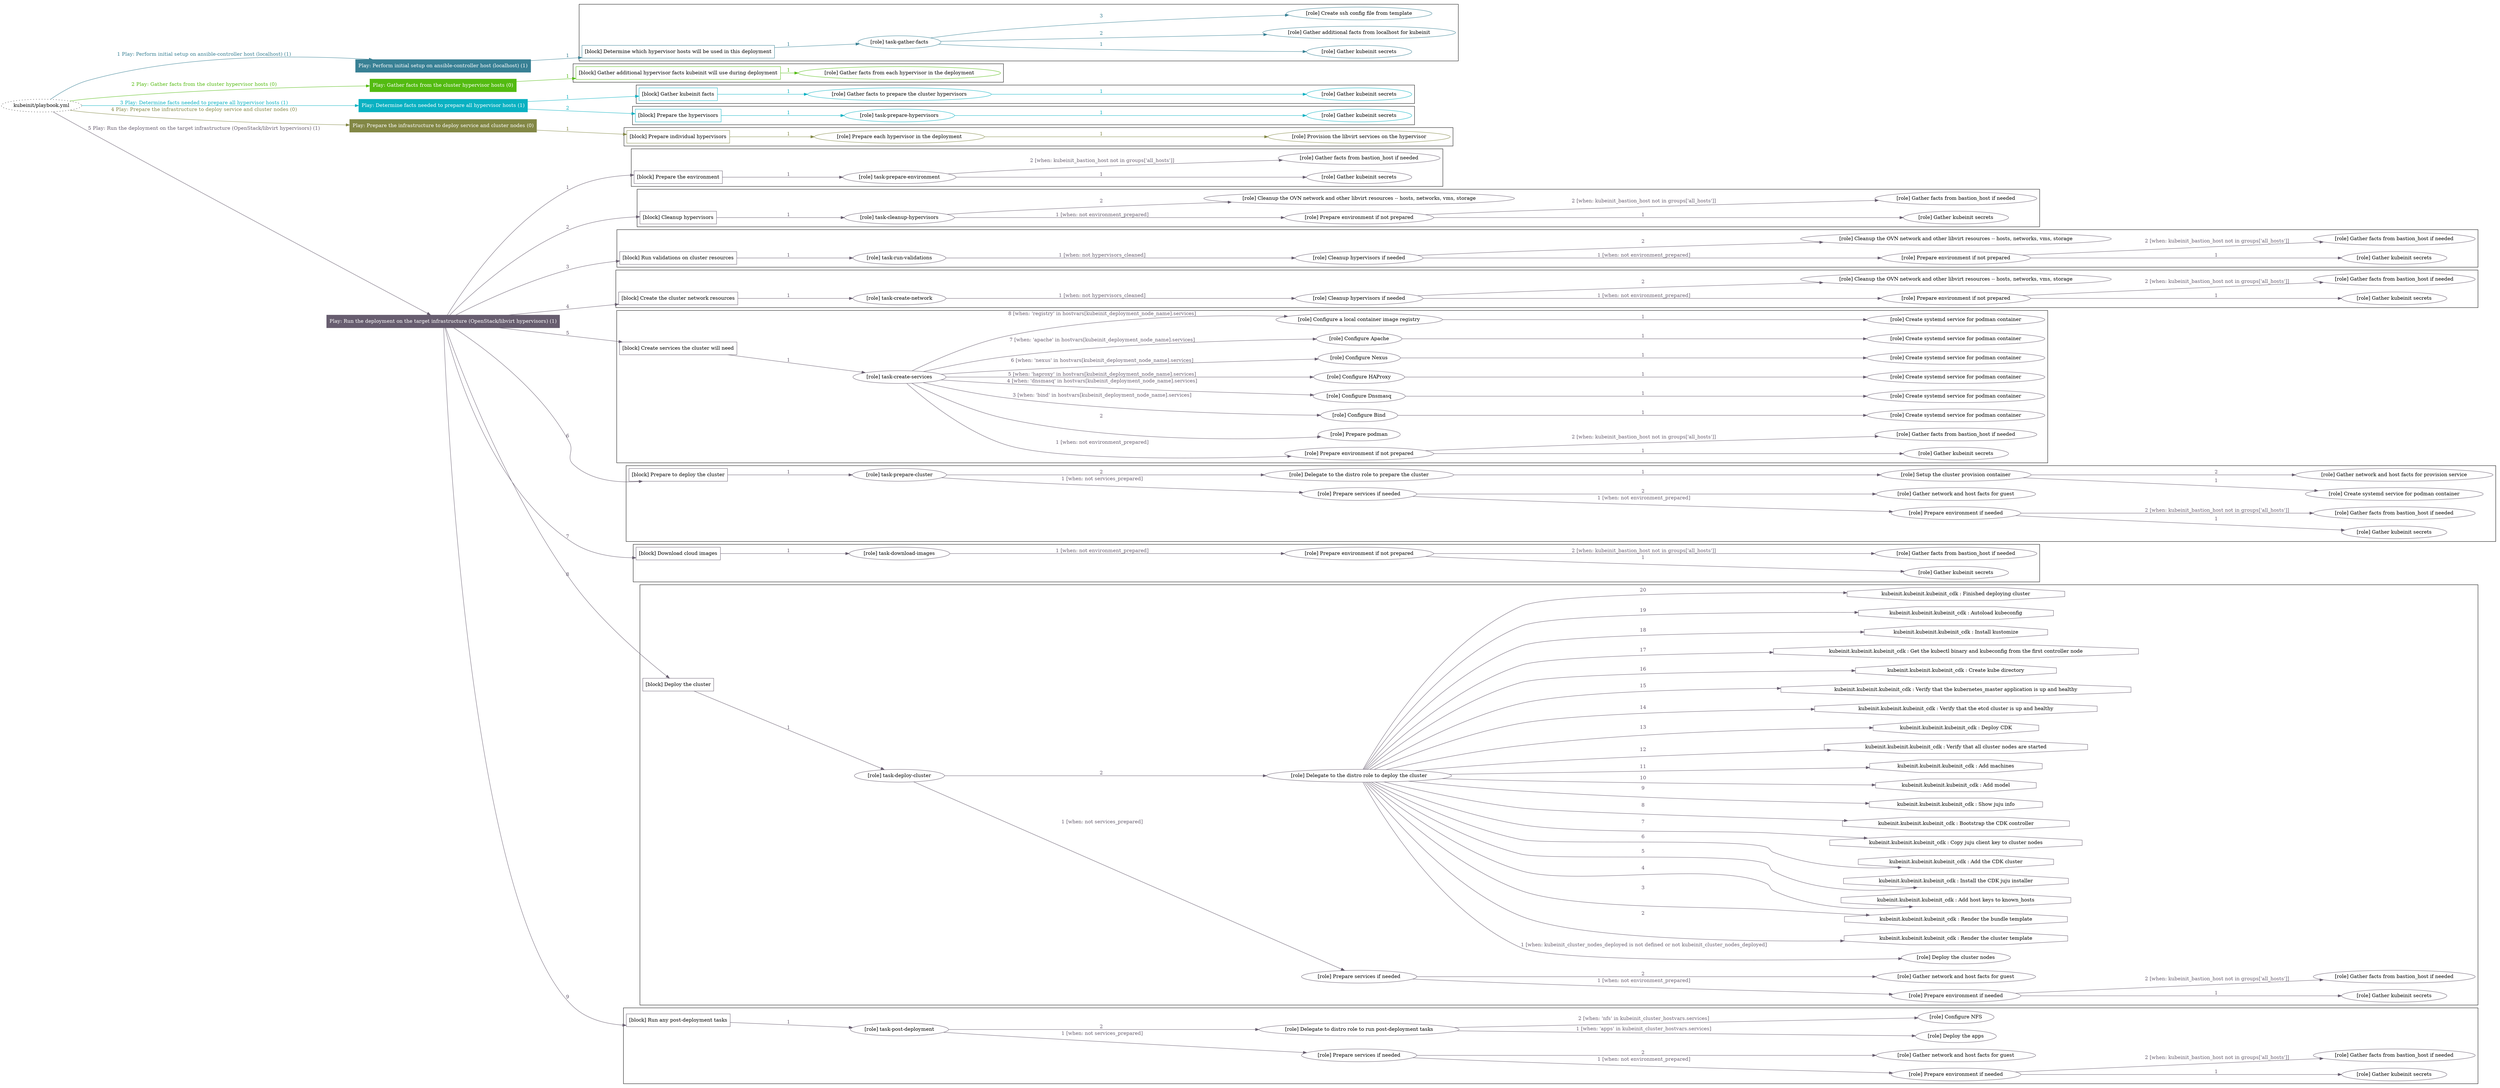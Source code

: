 digraph {
	graph [concentrate=true ordering=in rankdir=LR ratio=fill]
	edge [esep=5 sep=10]
	"kubeinit/playbook.yml" [URL="/home/runner/work/kubeinit/kubeinit/kubeinit/playbook.yml" id=playbook_1bf410dc style=dotted]
	"kubeinit/playbook.yml" -> play_07d0dab1 [label="1 Play: Perform initial setup on ansible-controller host (localhost) (1)" color="#388094" fontcolor="#388094" id=edge_play_07d0dab1 labeltooltip="1 Play: Perform initial setup on ansible-controller host (localhost) (1)" tooltip="1 Play: Perform initial setup on ansible-controller host (localhost) (1)"]
	subgraph "Play: Perform initial setup on ansible-controller host (localhost) (1)" {
		play_07d0dab1 [label="Play: Perform initial setup on ansible-controller host (localhost) (1)" URL="/home/runner/work/kubeinit/kubeinit/kubeinit/playbook.yml" color="#388094" fontcolor="#ffffff" id=play_07d0dab1 shape=box style=filled tooltip=localhost]
		play_07d0dab1 -> block_f7996e47 [label=1 color="#388094" fontcolor="#388094" id=edge_block_f7996e47 labeltooltip=1 tooltip=1]
		subgraph cluster_block_f7996e47 {
			block_f7996e47 [label="[block] Determine which hypervisor hosts will be used in this deployment" URL="/home/runner/work/kubeinit/kubeinit/kubeinit/playbook.yml" color="#388094" id=block_f7996e47 labeltooltip="Determine which hypervisor hosts will be used in this deployment" shape=box tooltip="Determine which hypervisor hosts will be used in this deployment"]
			block_f7996e47 -> role_32b38a8a [label="1 " color="#388094" fontcolor="#388094" id=edge_role_32b38a8a labeltooltip="1 " tooltip="1 "]
			subgraph "task-gather-facts" {
				role_32b38a8a [label="[role] task-gather-facts" URL="/home/runner/work/kubeinit/kubeinit/kubeinit/playbook.yml" color="#388094" id=role_32b38a8a tooltip="task-gather-facts"]
				role_32b38a8a -> role_7c820d8c [label="1 " color="#388094" fontcolor="#388094" id=edge_role_7c820d8c labeltooltip="1 " tooltip="1 "]
				subgraph "Gather kubeinit secrets" {
					role_7c820d8c [label="[role] Gather kubeinit secrets" URL="/home/runner/.ansible/collections/ansible_collections/kubeinit/kubeinit/roles/kubeinit_prepare/tasks/build_hypervisors_group.yml" color="#388094" id=role_7c820d8c tooltip="Gather kubeinit secrets"]
				}
				role_32b38a8a -> role_4f957bd1 [label="2 " color="#388094" fontcolor="#388094" id=edge_role_4f957bd1 labeltooltip="2 " tooltip="2 "]
				subgraph "Gather additional facts from localhost for kubeinit" {
					role_4f957bd1 [label="[role] Gather additional facts from localhost for kubeinit" URL="/home/runner/.ansible/collections/ansible_collections/kubeinit/kubeinit/roles/kubeinit_prepare/tasks/build_hypervisors_group.yml" color="#388094" id=role_4f957bd1 tooltip="Gather additional facts from localhost for kubeinit"]
				}
				role_32b38a8a -> role_44d339d4 [label="3 " color="#388094" fontcolor="#388094" id=edge_role_44d339d4 labeltooltip="3 " tooltip="3 "]
				subgraph "Create ssh config file from template" {
					role_44d339d4 [label="[role] Create ssh config file from template" URL="/home/runner/.ansible/collections/ansible_collections/kubeinit/kubeinit/roles/kubeinit_prepare/tasks/build_hypervisors_group.yml" color="#388094" id=role_44d339d4 tooltip="Create ssh config file from template"]
				}
			}
		}
	}
	"kubeinit/playbook.yml" -> play_e10d035b [label="2 Play: Gather facts from the cluster hypervisor hosts (0)" color="#53bb11" fontcolor="#53bb11" id=edge_play_e10d035b labeltooltip="2 Play: Gather facts from the cluster hypervisor hosts (0)" tooltip="2 Play: Gather facts from the cluster hypervisor hosts (0)"]
	subgraph "Play: Gather facts from the cluster hypervisor hosts (0)" {
		play_e10d035b [label="Play: Gather facts from the cluster hypervisor hosts (0)" URL="/home/runner/work/kubeinit/kubeinit/kubeinit/playbook.yml" color="#53bb11" fontcolor="#ffffff" id=play_e10d035b shape=box style=filled tooltip="Play: Gather facts from the cluster hypervisor hosts (0)"]
		play_e10d035b -> block_1b58ca0b [label=1 color="#53bb11" fontcolor="#53bb11" id=edge_block_1b58ca0b labeltooltip=1 tooltip=1]
		subgraph cluster_block_1b58ca0b {
			block_1b58ca0b [label="[block] Gather additional hypervisor facts kubeinit will use during deployment" URL="/home/runner/work/kubeinit/kubeinit/kubeinit/playbook.yml" color="#53bb11" id=block_1b58ca0b labeltooltip="Gather additional hypervisor facts kubeinit will use during deployment" shape=box tooltip="Gather additional hypervisor facts kubeinit will use during deployment"]
			block_1b58ca0b -> role_f92b68ee [label="1 " color="#53bb11" fontcolor="#53bb11" id=edge_role_f92b68ee labeltooltip="1 " tooltip="1 "]
			subgraph "Gather facts from each hypervisor in the deployment" {
				role_f92b68ee [label="[role] Gather facts from each hypervisor in the deployment" URL="/home/runner/work/kubeinit/kubeinit/kubeinit/playbook.yml" color="#53bb11" id=role_f92b68ee tooltip="Gather facts from each hypervisor in the deployment"]
			}
		}
	}
	"kubeinit/playbook.yml" -> play_a4c9791f [label="3 Play: Determine facts needed to prepare all hypervisor hosts (1)" color="#0ab1c2" fontcolor="#0ab1c2" id=edge_play_a4c9791f labeltooltip="3 Play: Determine facts needed to prepare all hypervisor hosts (1)" tooltip="3 Play: Determine facts needed to prepare all hypervisor hosts (1)"]
	subgraph "Play: Determine facts needed to prepare all hypervisor hosts (1)" {
		play_a4c9791f [label="Play: Determine facts needed to prepare all hypervisor hosts (1)" URL="/home/runner/work/kubeinit/kubeinit/kubeinit/playbook.yml" color="#0ab1c2" fontcolor="#ffffff" id=play_a4c9791f shape=box style=filled tooltip=localhost]
		play_a4c9791f -> block_d7724b93 [label=1 color="#0ab1c2" fontcolor="#0ab1c2" id=edge_block_d7724b93 labeltooltip=1 tooltip=1]
		subgraph cluster_block_d7724b93 {
			block_d7724b93 [label="[block] Gather kubeinit facts" URL="/home/runner/work/kubeinit/kubeinit/kubeinit/playbook.yml" color="#0ab1c2" id=block_d7724b93 labeltooltip="Gather kubeinit facts" shape=box tooltip="Gather kubeinit facts"]
			block_d7724b93 -> role_d33117ec [label="1 " color="#0ab1c2" fontcolor="#0ab1c2" id=edge_role_d33117ec labeltooltip="1 " tooltip="1 "]
			subgraph "Gather facts to prepare the cluster hypervisors" {
				role_d33117ec [label="[role] Gather facts to prepare the cluster hypervisors" URL="/home/runner/work/kubeinit/kubeinit/kubeinit/playbook.yml" color="#0ab1c2" id=role_d33117ec tooltip="Gather facts to prepare the cluster hypervisors"]
				role_d33117ec -> role_6061c327 [label="1 " color="#0ab1c2" fontcolor="#0ab1c2" id=edge_role_6061c327 labeltooltip="1 " tooltip="1 "]
				subgraph "Gather kubeinit secrets" {
					role_6061c327 [label="[role] Gather kubeinit secrets" URL="/home/runner/.ansible/collections/ansible_collections/kubeinit/kubeinit/roles/kubeinit_prepare/tasks/gather_kubeinit_facts.yml" color="#0ab1c2" id=role_6061c327 tooltip="Gather kubeinit secrets"]
				}
			}
		}
		play_a4c9791f -> block_a7259f97 [label=2 color="#0ab1c2" fontcolor="#0ab1c2" id=edge_block_a7259f97 labeltooltip=2 tooltip=2]
		subgraph cluster_block_a7259f97 {
			block_a7259f97 [label="[block] Prepare the hypervisors" URL="/home/runner/work/kubeinit/kubeinit/kubeinit/playbook.yml" color="#0ab1c2" id=block_a7259f97 labeltooltip="Prepare the hypervisors" shape=box tooltip="Prepare the hypervisors"]
			block_a7259f97 -> role_b53c0739 [label="1 " color="#0ab1c2" fontcolor="#0ab1c2" id=edge_role_b53c0739 labeltooltip="1 " tooltip="1 "]
			subgraph "task-prepare-hypervisors" {
				role_b53c0739 [label="[role] task-prepare-hypervisors" URL="/home/runner/work/kubeinit/kubeinit/kubeinit/playbook.yml" color="#0ab1c2" id=role_b53c0739 tooltip="task-prepare-hypervisors"]
				role_b53c0739 -> role_a2d5ce6a [label="1 " color="#0ab1c2" fontcolor="#0ab1c2" id=edge_role_a2d5ce6a labeltooltip="1 " tooltip="1 "]
				subgraph "Gather kubeinit secrets" {
					role_a2d5ce6a [label="[role] Gather kubeinit secrets" URL="/home/runner/.ansible/collections/ansible_collections/kubeinit/kubeinit/roles/kubeinit_prepare/tasks/gather_kubeinit_facts.yml" color="#0ab1c2" id=role_a2d5ce6a tooltip="Gather kubeinit secrets"]
				}
			}
		}
	}
	"kubeinit/playbook.yml" -> play_97f4db13 [label="4 Play: Prepare the infrastructure to deploy service and cluster nodes (0)" color="#828745" fontcolor="#828745" id=edge_play_97f4db13 labeltooltip="4 Play: Prepare the infrastructure to deploy service and cluster nodes (0)" tooltip="4 Play: Prepare the infrastructure to deploy service and cluster nodes (0)"]
	subgraph "Play: Prepare the infrastructure to deploy service and cluster nodes (0)" {
		play_97f4db13 [label="Play: Prepare the infrastructure to deploy service and cluster nodes (0)" URL="/home/runner/work/kubeinit/kubeinit/kubeinit/playbook.yml" color="#828745" fontcolor="#ffffff" id=play_97f4db13 shape=box style=filled tooltip="Play: Prepare the infrastructure to deploy service and cluster nodes (0)"]
		play_97f4db13 -> block_0987a545 [label=1 color="#828745" fontcolor="#828745" id=edge_block_0987a545 labeltooltip=1 tooltip=1]
		subgraph cluster_block_0987a545 {
			block_0987a545 [label="[block] Prepare individual hypervisors" URL="/home/runner/work/kubeinit/kubeinit/kubeinit/playbook.yml" color="#828745" id=block_0987a545 labeltooltip="Prepare individual hypervisors" shape=box tooltip="Prepare individual hypervisors"]
			block_0987a545 -> role_d0965ad4 [label="1 " color="#828745" fontcolor="#828745" id=edge_role_d0965ad4 labeltooltip="1 " tooltip="1 "]
			subgraph "Prepare each hypervisor in the deployment" {
				role_d0965ad4 [label="[role] Prepare each hypervisor in the deployment" URL="/home/runner/work/kubeinit/kubeinit/kubeinit/playbook.yml" color="#828745" id=role_d0965ad4 tooltip="Prepare each hypervisor in the deployment"]
				role_d0965ad4 -> role_91cd67fd [label="1 " color="#828745" fontcolor="#828745" id=edge_role_91cd67fd labeltooltip="1 " tooltip="1 "]
				subgraph "Provision the libvirt services on the hypervisor" {
					role_91cd67fd [label="[role] Provision the libvirt services on the hypervisor" URL="/home/runner/.ansible/collections/ansible_collections/kubeinit/kubeinit/roles/kubeinit_prepare/tasks/prepare_hypervisor.yml" color="#828745" id=role_91cd67fd tooltip="Provision the libvirt services on the hypervisor"]
				}
			}
		}
	}
	"kubeinit/playbook.yml" -> play_59d71174 [label="5 Play: Run the deployment on the target infrastructure (OpenStack/libvirt hypervisors) (1)" color="#675d6f" fontcolor="#675d6f" id=edge_play_59d71174 labeltooltip="5 Play: Run the deployment on the target infrastructure (OpenStack/libvirt hypervisors) (1)" tooltip="5 Play: Run the deployment on the target infrastructure (OpenStack/libvirt hypervisors) (1)"]
	subgraph "Play: Run the deployment on the target infrastructure (OpenStack/libvirt hypervisors) (1)" {
		play_59d71174 [label="Play: Run the deployment on the target infrastructure (OpenStack/libvirt hypervisors) (1)" URL="/home/runner/work/kubeinit/kubeinit/kubeinit/playbook.yml" color="#675d6f" fontcolor="#ffffff" id=play_59d71174 shape=box style=filled tooltip=localhost]
		play_59d71174 -> block_f7dd9d1c [label=1 color="#675d6f" fontcolor="#675d6f" id=edge_block_f7dd9d1c labeltooltip=1 tooltip=1]
		subgraph cluster_block_f7dd9d1c {
			block_f7dd9d1c [label="[block] Prepare the environment" URL="/home/runner/work/kubeinit/kubeinit/kubeinit/playbook.yml" color="#675d6f" id=block_f7dd9d1c labeltooltip="Prepare the environment" shape=box tooltip="Prepare the environment"]
			block_f7dd9d1c -> role_dfd9f0b9 [label="1 " color="#675d6f" fontcolor="#675d6f" id=edge_role_dfd9f0b9 labeltooltip="1 " tooltip="1 "]
			subgraph "task-prepare-environment" {
				role_dfd9f0b9 [label="[role] task-prepare-environment" URL="/home/runner/work/kubeinit/kubeinit/kubeinit/playbook.yml" color="#675d6f" id=role_dfd9f0b9 tooltip="task-prepare-environment"]
				role_dfd9f0b9 -> role_23e089b7 [label="1 " color="#675d6f" fontcolor="#675d6f" id=edge_role_23e089b7 labeltooltip="1 " tooltip="1 "]
				subgraph "Gather kubeinit secrets" {
					role_23e089b7 [label="[role] Gather kubeinit secrets" URL="/home/runner/.ansible/collections/ansible_collections/kubeinit/kubeinit/roles/kubeinit_prepare/tasks/gather_kubeinit_facts.yml" color="#675d6f" id=role_23e089b7 tooltip="Gather kubeinit secrets"]
				}
				role_dfd9f0b9 -> role_31ae7344 [label="2 [when: kubeinit_bastion_host not in groups['all_hosts']]" color="#675d6f" fontcolor="#675d6f" id=edge_role_31ae7344 labeltooltip="2 [when: kubeinit_bastion_host not in groups['all_hosts']]" tooltip="2 [when: kubeinit_bastion_host not in groups['all_hosts']]"]
				subgraph "Gather facts from bastion_host if needed" {
					role_31ae7344 [label="[role] Gather facts from bastion_host if needed" URL="/home/runner/.ansible/collections/ansible_collections/kubeinit/kubeinit/roles/kubeinit_prepare/tasks/main.yml" color="#675d6f" id=role_31ae7344 tooltip="Gather facts from bastion_host if needed"]
				}
			}
		}
		play_59d71174 -> block_4b1aa2dc [label=2 color="#675d6f" fontcolor="#675d6f" id=edge_block_4b1aa2dc labeltooltip=2 tooltip=2]
		subgraph cluster_block_4b1aa2dc {
			block_4b1aa2dc [label="[block] Cleanup hypervisors" URL="/home/runner/work/kubeinit/kubeinit/kubeinit/playbook.yml" color="#675d6f" id=block_4b1aa2dc labeltooltip="Cleanup hypervisors" shape=box tooltip="Cleanup hypervisors"]
			block_4b1aa2dc -> role_19948f9a [label="1 " color="#675d6f" fontcolor="#675d6f" id=edge_role_19948f9a labeltooltip="1 " tooltip="1 "]
			subgraph "task-cleanup-hypervisors" {
				role_19948f9a [label="[role] task-cleanup-hypervisors" URL="/home/runner/work/kubeinit/kubeinit/kubeinit/playbook.yml" color="#675d6f" id=role_19948f9a tooltip="task-cleanup-hypervisors"]
				role_19948f9a -> role_e358f58e [label="1 [when: not environment_prepared]" color="#675d6f" fontcolor="#675d6f" id=edge_role_e358f58e labeltooltip="1 [when: not environment_prepared]" tooltip="1 [when: not environment_prepared]"]
				subgraph "Prepare environment if not prepared" {
					role_e358f58e [label="[role] Prepare environment if not prepared" URL="/home/runner/.ansible/collections/ansible_collections/kubeinit/kubeinit/roles/kubeinit_libvirt/tasks/cleanup_hypervisors.yml" color="#675d6f" id=role_e358f58e tooltip="Prepare environment if not prepared"]
					role_e358f58e -> role_2ebec7e5 [label="1 " color="#675d6f" fontcolor="#675d6f" id=edge_role_2ebec7e5 labeltooltip="1 " tooltip="1 "]
					subgraph "Gather kubeinit secrets" {
						role_2ebec7e5 [label="[role] Gather kubeinit secrets" URL="/home/runner/.ansible/collections/ansible_collections/kubeinit/kubeinit/roles/kubeinit_prepare/tasks/gather_kubeinit_facts.yml" color="#675d6f" id=role_2ebec7e5 tooltip="Gather kubeinit secrets"]
					}
					role_e358f58e -> role_a6375c52 [label="2 [when: kubeinit_bastion_host not in groups['all_hosts']]" color="#675d6f" fontcolor="#675d6f" id=edge_role_a6375c52 labeltooltip="2 [when: kubeinit_bastion_host not in groups['all_hosts']]" tooltip="2 [when: kubeinit_bastion_host not in groups['all_hosts']]"]
					subgraph "Gather facts from bastion_host if needed" {
						role_a6375c52 [label="[role] Gather facts from bastion_host if needed" URL="/home/runner/.ansible/collections/ansible_collections/kubeinit/kubeinit/roles/kubeinit_prepare/tasks/main.yml" color="#675d6f" id=role_a6375c52 tooltip="Gather facts from bastion_host if needed"]
					}
				}
				role_19948f9a -> role_e0bb877b [label="2 " color="#675d6f" fontcolor="#675d6f" id=edge_role_e0bb877b labeltooltip="2 " tooltip="2 "]
				subgraph "Cleanup the OVN network and other libvirt resources -- hosts, networks, vms, storage" {
					role_e0bb877b [label="[role] Cleanup the OVN network and other libvirt resources -- hosts, networks, vms, storage" URL="/home/runner/.ansible/collections/ansible_collections/kubeinit/kubeinit/roles/kubeinit_libvirt/tasks/cleanup_hypervisors.yml" color="#675d6f" id=role_e0bb877b tooltip="Cleanup the OVN network and other libvirt resources -- hosts, networks, vms, storage"]
				}
			}
		}
		play_59d71174 -> block_fbbae32c [label=3 color="#675d6f" fontcolor="#675d6f" id=edge_block_fbbae32c labeltooltip=3 tooltip=3]
		subgraph cluster_block_fbbae32c {
			block_fbbae32c [label="[block] Run validations on cluster resources" URL="/home/runner/work/kubeinit/kubeinit/kubeinit/playbook.yml" color="#675d6f" id=block_fbbae32c labeltooltip="Run validations on cluster resources" shape=box tooltip="Run validations on cluster resources"]
			block_fbbae32c -> role_1303d9c0 [label="1 " color="#675d6f" fontcolor="#675d6f" id=edge_role_1303d9c0 labeltooltip="1 " tooltip="1 "]
			subgraph "task-run-validations" {
				role_1303d9c0 [label="[role] task-run-validations" URL="/home/runner/work/kubeinit/kubeinit/kubeinit/playbook.yml" color="#675d6f" id=role_1303d9c0 tooltip="task-run-validations"]
				role_1303d9c0 -> role_72214ce9 [label="1 [when: not hypervisors_cleaned]" color="#675d6f" fontcolor="#675d6f" id=edge_role_72214ce9 labeltooltip="1 [when: not hypervisors_cleaned]" tooltip="1 [when: not hypervisors_cleaned]"]
				subgraph "Cleanup hypervisors if needed" {
					role_72214ce9 [label="[role] Cleanup hypervisors if needed" URL="/home/runner/.ansible/collections/ansible_collections/kubeinit/kubeinit/roles/kubeinit_validations/tasks/main.yml" color="#675d6f" id=role_72214ce9 tooltip="Cleanup hypervisors if needed"]
					role_72214ce9 -> role_21cbb3ef [label="1 [when: not environment_prepared]" color="#675d6f" fontcolor="#675d6f" id=edge_role_21cbb3ef labeltooltip="1 [when: not environment_prepared]" tooltip="1 [when: not environment_prepared]"]
					subgraph "Prepare environment if not prepared" {
						role_21cbb3ef [label="[role] Prepare environment if not prepared" URL="/home/runner/.ansible/collections/ansible_collections/kubeinit/kubeinit/roles/kubeinit_libvirt/tasks/cleanup_hypervisors.yml" color="#675d6f" id=role_21cbb3ef tooltip="Prepare environment if not prepared"]
						role_21cbb3ef -> role_cd11bed6 [label="1 " color="#675d6f" fontcolor="#675d6f" id=edge_role_cd11bed6 labeltooltip="1 " tooltip="1 "]
						subgraph "Gather kubeinit secrets" {
							role_cd11bed6 [label="[role] Gather kubeinit secrets" URL="/home/runner/.ansible/collections/ansible_collections/kubeinit/kubeinit/roles/kubeinit_prepare/tasks/gather_kubeinit_facts.yml" color="#675d6f" id=role_cd11bed6 tooltip="Gather kubeinit secrets"]
						}
						role_21cbb3ef -> role_38c58a9d [label="2 [when: kubeinit_bastion_host not in groups['all_hosts']]" color="#675d6f" fontcolor="#675d6f" id=edge_role_38c58a9d labeltooltip="2 [when: kubeinit_bastion_host not in groups['all_hosts']]" tooltip="2 [when: kubeinit_bastion_host not in groups['all_hosts']]"]
						subgraph "Gather facts from bastion_host if needed" {
							role_38c58a9d [label="[role] Gather facts from bastion_host if needed" URL="/home/runner/.ansible/collections/ansible_collections/kubeinit/kubeinit/roles/kubeinit_prepare/tasks/main.yml" color="#675d6f" id=role_38c58a9d tooltip="Gather facts from bastion_host if needed"]
						}
					}
					role_72214ce9 -> role_ee8861cf [label="2 " color="#675d6f" fontcolor="#675d6f" id=edge_role_ee8861cf labeltooltip="2 " tooltip="2 "]
					subgraph "Cleanup the OVN network and other libvirt resources -- hosts, networks, vms, storage" {
						role_ee8861cf [label="[role] Cleanup the OVN network and other libvirt resources -- hosts, networks, vms, storage" URL="/home/runner/.ansible/collections/ansible_collections/kubeinit/kubeinit/roles/kubeinit_libvirt/tasks/cleanup_hypervisors.yml" color="#675d6f" id=role_ee8861cf tooltip="Cleanup the OVN network and other libvirt resources -- hosts, networks, vms, storage"]
					}
				}
			}
		}
		play_59d71174 -> block_d9475664 [label=4 color="#675d6f" fontcolor="#675d6f" id=edge_block_d9475664 labeltooltip=4 tooltip=4]
		subgraph cluster_block_d9475664 {
			block_d9475664 [label="[block] Create the cluster network resources" URL="/home/runner/work/kubeinit/kubeinit/kubeinit/playbook.yml" color="#675d6f" id=block_d9475664 labeltooltip="Create the cluster network resources" shape=box tooltip="Create the cluster network resources"]
			block_d9475664 -> role_512dccfe [label="1 " color="#675d6f" fontcolor="#675d6f" id=edge_role_512dccfe labeltooltip="1 " tooltip="1 "]
			subgraph "task-create-network" {
				role_512dccfe [label="[role] task-create-network" URL="/home/runner/work/kubeinit/kubeinit/kubeinit/playbook.yml" color="#675d6f" id=role_512dccfe tooltip="task-create-network"]
				role_512dccfe -> role_4e54a4f2 [label="1 [when: not hypervisors_cleaned]" color="#675d6f" fontcolor="#675d6f" id=edge_role_4e54a4f2 labeltooltip="1 [when: not hypervisors_cleaned]" tooltip="1 [when: not hypervisors_cleaned]"]
				subgraph "Cleanup hypervisors if needed" {
					role_4e54a4f2 [label="[role] Cleanup hypervisors if needed" URL="/home/runner/.ansible/collections/ansible_collections/kubeinit/kubeinit/roles/kubeinit_libvirt/tasks/create_network.yml" color="#675d6f" id=role_4e54a4f2 tooltip="Cleanup hypervisors if needed"]
					role_4e54a4f2 -> role_ce5a90c0 [label="1 [when: not environment_prepared]" color="#675d6f" fontcolor="#675d6f" id=edge_role_ce5a90c0 labeltooltip="1 [when: not environment_prepared]" tooltip="1 [when: not environment_prepared]"]
					subgraph "Prepare environment if not prepared" {
						role_ce5a90c0 [label="[role] Prepare environment if not prepared" URL="/home/runner/.ansible/collections/ansible_collections/kubeinit/kubeinit/roles/kubeinit_libvirt/tasks/cleanup_hypervisors.yml" color="#675d6f" id=role_ce5a90c0 tooltip="Prepare environment if not prepared"]
						role_ce5a90c0 -> role_bbcbbfc9 [label="1 " color="#675d6f" fontcolor="#675d6f" id=edge_role_bbcbbfc9 labeltooltip="1 " tooltip="1 "]
						subgraph "Gather kubeinit secrets" {
							role_bbcbbfc9 [label="[role] Gather kubeinit secrets" URL="/home/runner/.ansible/collections/ansible_collections/kubeinit/kubeinit/roles/kubeinit_prepare/tasks/gather_kubeinit_facts.yml" color="#675d6f" id=role_bbcbbfc9 tooltip="Gather kubeinit secrets"]
						}
						role_ce5a90c0 -> role_c0b7f9ce [label="2 [when: kubeinit_bastion_host not in groups['all_hosts']]" color="#675d6f" fontcolor="#675d6f" id=edge_role_c0b7f9ce labeltooltip="2 [when: kubeinit_bastion_host not in groups['all_hosts']]" tooltip="2 [when: kubeinit_bastion_host not in groups['all_hosts']]"]
						subgraph "Gather facts from bastion_host if needed" {
							role_c0b7f9ce [label="[role] Gather facts from bastion_host if needed" URL="/home/runner/.ansible/collections/ansible_collections/kubeinit/kubeinit/roles/kubeinit_prepare/tasks/main.yml" color="#675d6f" id=role_c0b7f9ce tooltip="Gather facts from bastion_host if needed"]
						}
					}
					role_4e54a4f2 -> role_d8fb145a [label="2 " color="#675d6f" fontcolor="#675d6f" id=edge_role_d8fb145a labeltooltip="2 " tooltip="2 "]
					subgraph "Cleanup the OVN network and other libvirt resources -- hosts, networks, vms, storage" {
						role_d8fb145a [label="[role] Cleanup the OVN network and other libvirt resources -- hosts, networks, vms, storage" URL="/home/runner/.ansible/collections/ansible_collections/kubeinit/kubeinit/roles/kubeinit_libvirt/tasks/cleanup_hypervisors.yml" color="#675d6f" id=role_d8fb145a tooltip="Cleanup the OVN network and other libvirt resources -- hosts, networks, vms, storage"]
					}
				}
			}
		}
		play_59d71174 -> block_d2ef8f56 [label=5 color="#675d6f" fontcolor="#675d6f" id=edge_block_d2ef8f56 labeltooltip=5 tooltip=5]
		subgraph cluster_block_d2ef8f56 {
			block_d2ef8f56 [label="[block] Create services the cluster will need" URL="/home/runner/work/kubeinit/kubeinit/kubeinit/playbook.yml" color="#675d6f" id=block_d2ef8f56 labeltooltip="Create services the cluster will need" shape=box tooltip="Create services the cluster will need"]
			block_d2ef8f56 -> role_bc9d58c5 [label="1 " color="#675d6f" fontcolor="#675d6f" id=edge_role_bc9d58c5 labeltooltip="1 " tooltip="1 "]
			subgraph "task-create-services" {
				role_bc9d58c5 [label="[role] task-create-services" URL="/home/runner/work/kubeinit/kubeinit/kubeinit/playbook.yml" color="#675d6f" id=role_bc9d58c5 tooltip="task-create-services"]
				role_bc9d58c5 -> role_08e60998 [label="1 [when: not environment_prepared]" color="#675d6f" fontcolor="#675d6f" id=edge_role_08e60998 labeltooltip="1 [when: not environment_prepared]" tooltip="1 [when: not environment_prepared]"]
				subgraph "Prepare environment if not prepared" {
					role_08e60998 [label="[role] Prepare environment if not prepared" URL="/home/runner/.ansible/collections/ansible_collections/kubeinit/kubeinit/roles/kubeinit_services/tasks/main.yml" color="#675d6f" id=role_08e60998 tooltip="Prepare environment if not prepared"]
					role_08e60998 -> role_0ead9cbc [label="1 " color="#675d6f" fontcolor="#675d6f" id=edge_role_0ead9cbc labeltooltip="1 " tooltip="1 "]
					subgraph "Gather kubeinit secrets" {
						role_0ead9cbc [label="[role] Gather kubeinit secrets" URL="/home/runner/.ansible/collections/ansible_collections/kubeinit/kubeinit/roles/kubeinit_prepare/tasks/gather_kubeinit_facts.yml" color="#675d6f" id=role_0ead9cbc tooltip="Gather kubeinit secrets"]
					}
					role_08e60998 -> role_19c9caa5 [label="2 [when: kubeinit_bastion_host not in groups['all_hosts']]" color="#675d6f" fontcolor="#675d6f" id=edge_role_19c9caa5 labeltooltip="2 [when: kubeinit_bastion_host not in groups['all_hosts']]" tooltip="2 [when: kubeinit_bastion_host not in groups['all_hosts']]"]
					subgraph "Gather facts from bastion_host if needed" {
						role_19c9caa5 [label="[role] Gather facts from bastion_host if needed" URL="/home/runner/.ansible/collections/ansible_collections/kubeinit/kubeinit/roles/kubeinit_prepare/tasks/main.yml" color="#675d6f" id=role_19c9caa5 tooltip="Gather facts from bastion_host if needed"]
					}
				}
				role_bc9d58c5 -> role_1395033b [label="2 " color="#675d6f" fontcolor="#675d6f" id=edge_role_1395033b labeltooltip="2 " tooltip="2 "]
				subgraph "Prepare podman" {
					role_1395033b [label="[role] Prepare podman" URL="/home/runner/.ansible/collections/ansible_collections/kubeinit/kubeinit/roles/kubeinit_services/tasks/00_create_service_pod.yml" color="#675d6f" id=role_1395033b tooltip="Prepare podman"]
				}
				role_bc9d58c5 -> role_bdd7a6ab [label="3 [when: 'bind' in hostvars[kubeinit_deployment_node_name].services]" color="#675d6f" fontcolor="#675d6f" id=edge_role_bdd7a6ab labeltooltip="3 [when: 'bind' in hostvars[kubeinit_deployment_node_name].services]" tooltip="3 [when: 'bind' in hostvars[kubeinit_deployment_node_name].services]"]
				subgraph "Configure Bind" {
					role_bdd7a6ab [label="[role] Configure Bind" URL="/home/runner/.ansible/collections/ansible_collections/kubeinit/kubeinit/roles/kubeinit_services/tasks/start_services_containers.yml" color="#675d6f" id=role_bdd7a6ab tooltip="Configure Bind"]
					role_bdd7a6ab -> role_f6f5fca6 [label="1 " color="#675d6f" fontcolor="#675d6f" id=edge_role_f6f5fca6 labeltooltip="1 " tooltip="1 "]
					subgraph "Create systemd service for podman container" {
						role_f6f5fca6 [label="[role] Create systemd service for podman container" URL="/home/runner/.ansible/collections/ansible_collections/kubeinit/kubeinit/roles/kubeinit_bind/tasks/main.yml" color="#675d6f" id=role_f6f5fca6 tooltip="Create systemd service for podman container"]
					}
				}
				role_bc9d58c5 -> role_cdb72f2f [label="4 [when: 'dnsmasq' in hostvars[kubeinit_deployment_node_name].services]" color="#675d6f" fontcolor="#675d6f" id=edge_role_cdb72f2f labeltooltip="4 [when: 'dnsmasq' in hostvars[kubeinit_deployment_node_name].services]" tooltip="4 [when: 'dnsmasq' in hostvars[kubeinit_deployment_node_name].services]"]
				subgraph "Configure Dnsmasq" {
					role_cdb72f2f [label="[role] Configure Dnsmasq" URL="/home/runner/.ansible/collections/ansible_collections/kubeinit/kubeinit/roles/kubeinit_services/tasks/start_services_containers.yml" color="#675d6f" id=role_cdb72f2f tooltip="Configure Dnsmasq"]
					role_cdb72f2f -> role_7b6ae91c [label="1 " color="#675d6f" fontcolor="#675d6f" id=edge_role_7b6ae91c labeltooltip="1 " tooltip="1 "]
					subgraph "Create systemd service for podman container" {
						role_7b6ae91c [label="[role] Create systemd service for podman container" URL="/home/runner/.ansible/collections/ansible_collections/kubeinit/kubeinit/roles/kubeinit_dnsmasq/tasks/main.yml" color="#675d6f" id=role_7b6ae91c tooltip="Create systemd service for podman container"]
					}
				}
				role_bc9d58c5 -> role_9071ffed [label="5 [when: 'haproxy' in hostvars[kubeinit_deployment_node_name].services]" color="#675d6f" fontcolor="#675d6f" id=edge_role_9071ffed labeltooltip="5 [when: 'haproxy' in hostvars[kubeinit_deployment_node_name].services]" tooltip="5 [when: 'haproxy' in hostvars[kubeinit_deployment_node_name].services]"]
				subgraph "Configure HAProxy" {
					role_9071ffed [label="[role] Configure HAProxy" URL="/home/runner/.ansible/collections/ansible_collections/kubeinit/kubeinit/roles/kubeinit_services/tasks/start_services_containers.yml" color="#675d6f" id=role_9071ffed tooltip="Configure HAProxy"]
					role_9071ffed -> role_a1972bb4 [label="1 " color="#675d6f" fontcolor="#675d6f" id=edge_role_a1972bb4 labeltooltip="1 " tooltip="1 "]
					subgraph "Create systemd service for podman container" {
						role_a1972bb4 [label="[role] Create systemd service for podman container" URL="/home/runner/.ansible/collections/ansible_collections/kubeinit/kubeinit/roles/kubeinit_haproxy/tasks/main.yml" color="#675d6f" id=role_a1972bb4 tooltip="Create systemd service for podman container"]
					}
				}
				role_bc9d58c5 -> role_b6bceb95 [label="6 [when: 'nexus' in hostvars[kubeinit_deployment_node_name].services]" color="#675d6f" fontcolor="#675d6f" id=edge_role_b6bceb95 labeltooltip="6 [when: 'nexus' in hostvars[kubeinit_deployment_node_name].services]" tooltip="6 [when: 'nexus' in hostvars[kubeinit_deployment_node_name].services]"]
				subgraph "Configure Nexus" {
					role_b6bceb95 [label="[role] Configure Nexus" URL="/home/runner/.ansible/collections/ansible_collections/kubeinit/kubeinit/roles/kubeinit_services/tasks/start_services_containers.yml" color="#675d6f" id=role_b6bceb95 tooltip="Configure Nexus"]
					role_b6bceb95 -> role_78a282bf [label="1 " color="#675d6f" fontcolor="#675d6f" id=edge_role_78a282bf labeltooltip="1 " tooltip="1 "]
					subgraph "Create systemd service for podman container" {
						role_78a282bf [label="[role] Create systemd service for podman container" URL="/home/runner/.ansible/collections/ansible_collections/kubeinit/kubeinit/roles/kubeinit_nexus/tasks/main.yml" color="#675d6f" id=role_78a282bf tooltip="Create systemd service for podman container"]
					}
				}
				role_bc9d58c5 -> role_3b74d2d2 [label="7 [when: 'apache' in hostvars[kubeinit_deployment_node_name].services]" color="#675d6f" fontcolor="#675d6f" id=edge_role_3b74d2d2 labeltooltip="7 [when: 'apache' in hostvars[kubeinit_deployment_node_name].services]" tooltip="7 [when: 'apache' in hostvars[kubeinit_deployment_node_name].services]"]
				subgraph "Configure Apache" {
					role_3b74d2d2 [label="[role] Configure Apache" URL="/home/runner/.ansible/collections/ansible_collections/kubeinit/kubeinit/roles/kubeinit_services/tasks/start_services_containers.yml" color="#675d6f" id=role_3b74d2d2 tooltip="Configure Apache"]
					role_3b74d2d2 -> role_08d9bfdb [label="1 " color="#675d6f" fontcolor="#675d6f" id=edge_role_08d9bfdb labeltooltip="1 " tooltip="1 "]
					subgraph "Create systemd service for podman container" {
						role_08d9bfdb [label="[role] Create systemd service for podman container" URL="/home/runner/.ansible/collections/ansible_collections/kubeinit/kubeinit/roles/kubeinit_apache/tasks/main.yml" color="#675d6f" id=role_08d9bfdb tooltip="Create systemd service for podman container"]
					}
				}
				role_bc9d58c5 -> role_0b716408 [label="8 [when: 'registry' in hostvars[kubeinit_deployment_node_name].services]" color="#675d6f" fontcolor="#675d6f" id=edge_role_0b716408 labeltooltip="8 [when: 'registry' in hostvars[kubeinit_deployment_node_name].services]" tooltip="8 [when: 'registry' in hostvars[kubeinit_deployment_node_name].services]"]
				subgraph "Configure a local container image registry" {
					role_0b716408 [label="[role] Configure a local container image registry" URL="/home/runner/.ansible/collections/ansible_collections/kubeinit/kubeinit/roles/kubeinit_services/tasks/start_services_containers.yml" color="#675d6f" id=role_0b716408 tooltip="Configure a local container image registry"]
					role_0b716408 -> role_9ff369ef [label="1 " color="#675d6f" fontcolor="#675d6f" id=edge_role_9ff369ef labeltooltip="1 " tooltip="1 "]
					subgraph "Create systemd service for podman container" {
						role_9ff369ef [label="[role] Create systemd service for podman container" URL="/home/runner/.ansible/collections/ansible_collections/kubeinit/kubeinit/roles/kubeinit_registry/tasks/main.yml" color="#675d6f" id=role_9ff369ef tooltip="Create systemd service for podman container"]
					}
				}
			}
		}
		play_59d71174 -> block_8160db3a [label=6 color="#675d6f" fontcolor="#675d6f" id=edge_block_8160db3a labeltooltip=6 tooltip=6]
		subgraph cluster_block_8160db3a {
			block_8160db3a [label="[block] Prepare to deploy the cluster" URL="/home/runner/work/kubeinit/kubeinit/kubeinit/playbook.yml" color="#675d6f" id=block_8160db3a labeltooltip="Prepare to deploy the cluster" shape=box tooltip="Prepare to deploy the cluster"]
			block_8160db3a -> role_6c3df05e [label="1 " color="#675d6f" fontcolor="#675d6f" id=edge_role_6c3df05e labeltooltip="1 " tooltip="1 "]
			subgraph "task-prepare-cluster" {
				role_6c3df05e [label="[role] task-prepare-cluster" URL="/home/runner/work/kubeinit/kubeinit/kubeinit/playbook.yml" color="#675d6f" id=role_6c3df05e tooltip="task-prepare-cluster"]
				role_6c3df05e -> role_cb22fe59 [label="1 [when: not services_prepared]" color="#675d6f" fontcolor="#675d6f" id=edge_role_cb22fe59 labeltooltip="1 [when: not services_prepared]" tooltip="1 [when: not services_prepared]"]
				subgraph "Prepare services if needed" {
					role_cb22fe59 [label="[role] Prepare services if needed" URL="/home/runner/.ansible/collections/ansible_collections/kubeinit/kubeinit/roles/kubeinit_prepare/tasks/prepare_cluster.yml" color="#675d6f" id=role_cb22fe59 tooltip="Prepare services if needed"]
					role_cb22fe59 -> role_ff7630a2 [label="1 [when: not environment_prepared]" color="#675d6f" fontcolor="#675d6f" id=edge_role_ff7630a2 labeltooltip="1 [when: not environment_prepared]" tooltip="1 [when: not environment_prepared]"]
					subgraph "Prepare environment if needed" {
						role_ff7630a2 [label="[role] Prepare environment if needed" URL="/home/runner/.ansible/collections/ansible_collections/kubeinit/kubeinit/roles/kubeinit_services/tasks/prepare_services.yml" color="#675d6f" id=role_ff7630a2 tooltip="Prepare environment if needed"]
						role_ff7630a2 -> role_94edadc6 [label="1 " color="#675d6f" fontcolor="#675d6f" id=edge_role_94edadc6 labeltooltip="1 " tooltip="1 "]
						subgraph "Gather kubeinit secrets" {
							role_94edadc6 [label="[role] Gather kubeinit secrets" URL="/home/runner/.ansible/collections/ansible_collections/kubeinit/kubeinit/roles/kubeinit_prepare/tasks/gather_kubeinit_facts.yml" color="#675d6f" id=role_94edadc6 tooltip="Gather kubeinit secrets"]
						}
						role_ff7630a2 -> role_1a666ae7 [label="2 [when: kubeinit_bastion_host not in groups['all_hosts']]" color="#675d6f" fontcolor="#675d6f" id=edge_role_1a666ae7 labeltooltip="2 [when: kubeinit_bastion_host not in groups['all_hosts']]" tooltip="2 [when: kubeinit_bastion_host not in groups['all_hosts']]"]
						subgraph "Gather facts from bastion_host if needed" {
							role_1a666ae7 [label="[role] Gather facts from bastion_host if needed" URL="/home/runner/.ansible/collections/ansible_collections/kubeinit/kubeinit/roles/kubeinit_prepare/tasks/main.yml" color="#675d6f" id=role_1a666ae7 tooltip="Gather facts from bastion_host if needed"]
						}
					}
					role_cb22fe59 -> role_b5e1ff83 [label="2 " color="#675d6f" fontcolor="#675d6f" id=edge_role_b5e1ff83 labeltooltip="2 " tooltip="2 "]
					subgraph "Gather network and host facts for guest" {
						role_b5e1ff83 [label="[role] Gather network and host facts for guest" URL="/home/runner/.ansible/collections/ansible_collections/kubeinit/kubeinit/roles/kubeinit_services/tasks/prepare_services.yml" color="#675d6f" id=role_b5e1ff83 tooltip="Gather network and host facts for guest"]
					}
				}
				role_6c3df05e -> role_c7b8934a [label="2 " color="#675d6f" fontcolor="#675d6f" id=edge_role_c7b8934a labeltooltip="2 " tooltip="2 "]
				subgraph "Delegate to the distro role to prepare the cluster" {
					role_c7b8934a [label="[role] Delegate to the distro role to prepare the cluster" URL="/home/runner/.ansible/collections/ansible_collections/kubeinit/kubeinit/roles/kubeinit_prepare/tasks/prepare_cluster.yml" color="#675d6f" id=role_c7b8934a tooltip="Delegate to the distro role to prepare the cluster"]
					role_c7b8934a -> role_4361852e [label="1 " color="#675d6f" fontcolor="#675d6f" id=edge_role_4361852e labeltooltip="1 " tooltip="1 "]
					subgraph "Setup the cluster provision container" {
						role_4361852e [label="[role] Setup the cluster provision container" URL="/home/runner/.ansible/collections/ansible_collections/kubeinit/kubeinit/roles/kubeinit_cdk/tasks/prepare_cluster.yml" color="#675d6f" id=role_4361852e tooltip="Setup the cluster provision container"]
						role_4361852e -> role_eaf50e93 [label="1 " color="#675d6f" fontcolor="#675d6f" id=edge_role_eaf50e93 labeltooltip="1 " tooltip="1 "]
						subgraph "Create systemd service for podman container" {
							role_eaf50e93 [label="[role] Create systemd service for podman container" URL="/home/runner/.ansible/collections/ansible_collections/kubeinit/kubeinit/roles/kubeinit_services/tasks/create_provision_container.yml" color="#675d6f" id=role_eaf50e93 tooltip="Create systemd service for podman container"]
						}
						role_4361852e -> role_b46a857d [label="2 " color="#675d6f" fontcolor="#675d6f" id=edge_role_b46a857d labeltooltip="2 " tooltip="2 "]
						subgraph "Gather network and host facts for provision service" {
							role_b46a857d [label="[role] Gather network and host facts for provision service" URL="/home/runner/.ansible/collections/ansible_collections/kubeinit/kubeinit/roles/kubeinit_services/tasks/create_provision_container.yml" color="#675d6f" id=role_b46a857d tooltip="Gather network and host facts for provision service"]
						}
					}
				}
			}
		}
		play_59d71174 -> block_879ea364 [label=7 color="#675d6f" fontcolor="#675d6f" id=edge_block_879ea364 labeltooltip=7 tooltip=7]
		subgraph cluster_block_879ea364 {
			block_879ea364 [label="[block] Download cloud images" URL="/home/runner/work/kubeinit/kubeinit/kubeinit/playbook.yml" color="#675d6f" id=block_879ea364 labeltooltip="Download cloud images" shape=box tooltip="Download cloud images"]
			block_879ea364 -> role_2d2d3ab6 [label="1 " color="#675d6f" fontcolor="#675d6f" id=edge_role_2d2d3ab6 labeltooltip="1 " tooltip="1 "]
			subgraph "task-download-images" {
				role_2d2d3ab6 [label="[role] task-download-images" URL="/home/runner/work/kubeinit/kubeinit/kubeinit/playbook.yml" color="#675d6f" id=role_2d2d3ab6 tooltip="task-download-images"]
				role_2d2d3ab6 -> role_feaf8ca0 [label="1 [when: not environment_prepared]" color="#675d6f" fontcolor="#675d6f" id=edge_role_feaf8ca0 labeltooltip="1 [when: not environment_prepared]" tooltip="1 [when: not environment_prepared]"]
				subgraph "Prepare environment if not prepared" {
					role_feaf8ca0 [label="[role] Prepare environment if not prepared" URL="/home/runner/.ansible/collections/ansible_collections/kubeinit/kubeinit/roles/kubeinit_libvirt/tasks/download_cloud_images.yml" color="#675d6f" id=role_feaf8ca0 tooltip="Prepare environment if not prepared"]
					role_feaf8ca0 -> role_3b9faf24 [label="1 " color="#675d6f" fontcolor="#675d6f" id=edge_role_3b9faf24 labeltooltip="1 " tooltip="1 "]
					subgraph "Gather kubeinit secrets" {
						role_3b9faf24 [label="[role] Gather kubeinit secrets" URL="/home/runner/.ansible/collections/ansible_collections/kubeinit/kubeinit/roles/kubeinit_prepare/tasks/gather_kubeinit_facts.yml" color="#675d6f" id=role_3b9faf24 tooltip="Gather kubeinit secrets"]
					}
					role_feaf8ca0 -> role_88961606 [label="2 [when: kubeinit_bastion_host not in groups['all_hosts']]" color="#675d6f" fontcolor="#675d6f" id=edge_role_88961606 labeltooltip="2 [when: kubeinit_bastion_host not in groups['all_hosts']]" tooltip="2 [when: kubeinit_bastion_host not in groups['all_hosts']]"]
					subgraph "Gather facts from bastion_host if needed" {
						role_88961606 [label="[role] Gather facts from bastion_host if needed" URL="/home/runner/.ansible/collections/ansible_collections/kubeinit/kubeinit/roles/kubeinit_prepare/tasks/main.yml" color="#675d6f" id=role_88961606 tooltip="Gather facts from bastion_host if needed"]
					}
				}
			}
		}
		play_59d71174 -> block_ca3a73c0 [label=8 color="#675d6f" fontcolor="#675d6f" id=edge_block_ca3a73c0 labeltooltip=8 tooltip=8]
		subgraph cluster_block_ca3a73c0 {
			block_ca3a73c0 [label="[block] Deploy the cluster" URL="/home/runner/work/kubeinit/kubeinit/kubeinit/playbook.yml" color="#675d6f" id=block_ca3a73c0 labeltooltip="Deploy the cluster" shape=box tooltip="Deploy the cluster"]
			block_ca3a73c0 -> role_b532e92c [label="1 " color="#675d6f" fontcolor="#675d6f" id=edge_role_b532e92c labeltooltip="1 " tooltip="1 "]
			subgraph "task-deploy-cluster" {
				role_b532e92c [label="[role] task-deploy-cluster" URL="/home/runner/work/kubeinit/kubeinit/kubeinit/playbook.yml" color="#675d6f" id=role_b532e92c tooltip="task-deploy-cluster"]
				role_b532e92c -> role_3ff60b79 [label="1 [when: not services_prepared]" color="#675d6f" fontcolor="#675d6f" id=edge_role_3ff60b79 labeltooltip="1 [when: not services_prepared]" tooltip="1 [when: not services_prepared]"]
				subgraph "Prepare services if needed" {
					role_3ff60b79 [label="[role] Prepare services if needed" URL="/home/runner/.ansible/collections/ansible_collections/kubeinit/kubeinit/roles/kubeinit_prepare/tasks/deploy_cluster.yml" color="#675d6f" id=role_3ff60b79 tooltip="Prepare services if needed"]
					role_3ff60b79 -> role_6341bfc4 [label="1 [when: not environment_prepared]" color="#675d6f" fontcolor="#675d6f" id=edge_role_6341bfc4 labeltooltip="1 [when: not environment_prepared]" tooltip="1 [when: not environment_prepared]"]
					subgraph "Prepare environment if needed" {
						role_6341bfc4 [label="[role] Prepare environment if needed" URL="/home/runner/.ansible/collections/ansible_collections/kubeinit/kubeinit/roles/kubeinit_services/tasks/prepare_services.yml" color="#675d6f" id=role_6341bfc4 tooltip="Prepare environment if needed"]
						role_6341bfc4 -> role_a851479f [label="1 " color="#675d6f" fontcolor="#675d6f" id=edge_role_a851479f labeltooltip="1 " tooltip="1 "]
						subgraph "Gather kubeinit secrets" {
							role_a851479f [label="[role] Gather kubeinit secrets" URL="/home/runner/.ansible/collections/ansible_collections/kubeinit/kubeinit/roles/kubeinit_prepare/tasks/gather_kubeinit_facts.yml" color="#675d6f" id=role_a851479f tooltip="Gather kubeinit secrets"]
						}
						role_6341bfc4 -> role_c964ba5d [label="2 [when: kubeinit_bastion_host not in groups['all_hosts']]" color="#675d6f" fontcolor="#675d6f" id=edge_role_c964ba5d labeltooltip="2 [when: kubeinit_bastion_host not in groups['all_hosts']]" tooltip="2 [when: kubeinit_bastion_host not in groups['all_hosts']]"]
						subgraph "Gather facts from bastion_host if needed" {
							role_c964ba5d [label="[role] Gather facts from bastion_host if needed" URL="/home/runner/.ansible/collections/ansible_collections/kubeinit/kubeinit/roles/kubeinit_prepare/tasks/main.yml" color="#675d6f" id=role_c964ba5d tooltip="Gather facts from bastion_host if needed"]
						}
					}
					role_3ff60b79 -> role_893dd9f3 [label="2 " color="#675d6f" fontcolor="#675d6f" id=edge_role_893dd9f3 labeltooltip="2 " tooltip="2 "]
					subgraph "Gather network and host facts for guest" {
						role_893dd9f3 [label="[role] Gather network and host facts for guest" URL="/home/runner/.ansible/collections/ansible_collections/kubeinit/kubeinit/roles/kubeinit_services/tasks/prepare_services.yml" color="#675d6f" id=role_893dd9f3 tooltip="Gather network and host facts for guest"]
					}
				}
				role_b532e92c -> role_cf497f44 [label="2 " color="#675d6f" fontcolor="#675d6f" id=edge_role_cf497f44 labeltooltip="2 " tooltip="2 "]
				subgraph "Delegate to the distro role to deploy the cluster" {
					role_cf497f44 [label="[role] Delegate to the distro role to deploy the cluster" URL="/home/runner/.ansible/collections/ansible_collections/kubeinit/kubeinit/roles/kubeinit_prepare/tasks/deploy_cluster.yml" color="#675d6f" id=role_cf497f44 tooltip="Delegate to the distro role to deploy the cluster"]
					role_cf497f44 -> role_e9047b46 [label="1 [when: kubeinit_cluster_nodes_deployed is not defined or not kubeinit_cluster_nodes_deployed]" color="#675d6f" fontcolor="#675d6f" id=edge_role_e9047b46 labeltooltip="1 [when: kubeinit_cluster_nodes_deployed is not defined or not kubeinit_cluster_nodes_deployed]" tooltip="1 [when: kubeinit_cluster_nodes_deployed is not defined or not kubeinit_cluster_nodes_deployed]"]
					subgraph "Deploy the cluster nodes" {
						role_e9047b46 [label="[role] Deploy the cluster nodes" URL="/home/runner/.ansible/collections/ansible_collections/kubeinit/kubeinit/roles/kubeinit_cdk/tasks/main.yml" color="#675d6f" id=role_e9047b46 tooltip="Deploy the cluster nodes"]
					}
					task_7e5e54eb [label="kubeinit.kubeinit.kubeinit_cdk : Render the cluster template" URL="/home/runner/.ansible/collections/ansible_collections/kubeinit/kubeinit/roles/kubeinit_cdk/tasks/main.yml" color="#675d6f" id=task_7e5e54eb shape=octagon tooltip="kubeinit.kubeinit.kubeinit_cdk : Render the cluster template"]
					role_cf497f44 -> task_7e5e54eb [label="2 " color="#675d6f" fontcolor="#675d6f" id=edge_task_7e5e54eb labeltooltip="2 " tooltip="2 "]
					task_914eefbd [label="kubeinit.kubeinit.kubeinit_cdk : Render the bundle template" URL="/home/runner/.ansible/collections/ansible_collections/kubeinit/kubeinit/roles/kubeinit_cdk/tasks/main.yml" color="#675d6f" id=task_914eefbd shape=octagon tooltip="kubeinit.kubeinit.kubeinit_cdk : Render the bundle template"]
					role_cf497f44 -> task_914eefbd [label="3 " color="#675d6f" fontcolor="#675d6f" id=edge_task_914eefbd labeltooltip="3 " tooltip="3 "]
					task_152c789d [label="kubeinit.kubeinit.kubeinit_cdk : Add host keys to known_hosts" URL="/home/runner/.ansible/collections/ansible_collections/kubeinit/kubeinit/roles/kubeinit_cdk/tasks/main.yml" color="#675d6f" id=task_152c789d shape=octagon tooltip="kubeinit.kubeinit.kubeinit_cdk : Add host keys to known_hosts"]
					role_cf497f44 -> task_152c789d [label="4 " color="#675d6f" fontcolor="#675d6f" id=edge_task_152c789d labeltooltip="4 " tooltip="4 "]
					task_dae98d05 [label="kubeinit.kubeinit.kubeinit_cdk : Install the CDK juju installer" URL="/home/runner/.ansible/collections/ansible_collections/kubeinit/kubeinit/roles/kubeinit_cdk/tasks/main.yml" color="#675d6f" id=task_dae98d05 shape=octagon tooltip="kubeinit.kubeinit.kubeinit_cdk : Install the CDK juju installer"]
					role_cf497f44 -> task_dae98d05 [label="5 " color="#675d6f" fontcolor="#675d6f" id=edge_task_dae98d05 labeltooltip="5 " tooltip="5 "]
					task_ad8092f9 [label="kubeinit.kubeinit.kubeinit_cdk : Add the CDK cluster" URL="/home/runner/.ansible/collections/ansible_collections/kubeinit/kubeinit/roles/kubeinit_cdk/tasks/main.yml" color="#675d6f" id=task_ad8092f9 shape=octagon tooltip="kubeinit.kubeinit.kubeinit_cdk : Add the CDK cluster"]
					role_cf497f44 -> task_ad8092f9 [label="6 " color="#675d6f" fontcolor="#675d6f" id=edge_task_ad8092f9 labeltooltip="6 " tooltip="6 "]
					task_49156077 [label="kubeinit.kubeinit.kubeinit_cdk : Copy juju client key to cluster nodes" URL="/home/runner/.ansible/collections/ansible_collections/kubeinit/kubeinit/roles/kubeinit_cdk/tasks/main.yml" color="#675d6f" id=task_49156077 shape=octagon tooltip="kubeinit.kubeinit.kubeinit_cdk : Copy juju client key to cluster nodes"]
					role_cf497f44 -> task_49156077 [label="7 " color="#675d6f" fontcolor="#675d6f" id=edge_task_49156077 labeltooltip="7 " tooltip="7 "]
					task_7ca5aac5 [label="kubeinit.kubeinit.kubeinit_cdk : Bootstrap the CDK controller" URL="/home/runner/.ansible/collections/ansible_collections/kubeinit/kubeinit/roles/kubeinit_cdk/tasks/main.yml" color="#675d6f" id=task_7ca5aac5 shape=octagon tooltip="kubeinit.kubeinit.kubeinit_cdk : Bootstrap the CDK controller"]
					role_cf497f44 -> task_7ca5aac5 [label="8 " color="#675d6f" fontcolor="#675d6f" id=edge_task_7ca5aac5 labeltooltip="8 " tooltip="8 "]
					task_f9a87ccd [label="kubeinit.kubeinit.kubeinit_cdk : Show juju info" URL="/home/runner/.ansible/collections/ansible_collections/kubeinit/kubeinit/roles/kubeinit_cdk/tasks/main.yml" color="#675d6f" id=task_f9a87ccd shape=octagon tooltip="kubeinit.kubeinit.kubeinit_cdk : Show juju info"]
					role_cf497f44 -> task_f9a87ccd [label="9 " color="#675d6f" fontcolor="#675d6f" id=edge_task_f9a87ccd labeltooltip="9 " tooltip="9 "]
					task_9b72bbde [label="kubeinit.kubeinit.kubeinit_cdk : Add model" URL="/home/runner/.ansible/collections/ansible_collections/kubeinit/kubeinit/roles/kubeinit_cdk/tasks/main.yml" color="#675d6f" id=task_9b72bbde shape=octagon tooltip="kubeinit.kubeinit.kubeinit_cdk : Add model"]
					role_cf497f44 -> task_9b72bbde [label="10 " color="#675d6f" fontcolor="#675d6f" id=edge_task_9b72bbde labeltooltip="10 " tooltip="10 "]
					task_e1deb7a5 [label="kubeinit.kubeinit.kubeinit_cdk : Add machines" URL="/home/runner/.ansible/collections/ansible_collections/kubeinit/kubeinit/roles/kubeinit_cdk/tasks/main.yml" color="#675d6f" id=task_e1deb7a5 shape=octagon tooltip="kubeinit.kubeinit.kubeinit_cdk : Add machines"]
					role_cf497f44 -> task_e1deb7a5 [label="11 " color="#675d6f" fontcolor="#675d6f" id=edge_task_e1deb7a5 labeltooltip="11 " tooltip="11 "]
					task_957c1b06 [label="kubeinit.kubeinit.kubeinit_cdk : Verify that all cluster nodes are started" URL="/home/runner/.ansible/collections/ansible_collections/kubeinit/kubeinit/roles/kubeinit_cdk/tasks/main.yml" color="#675d6f" id=task_957c1b06 shape=octagon tooltip="kubeinit.kubeinit.kubeinit_cdk : Verify that all cluster nodes are started"]
					role_cf497f44 -> task_957c1b06 [label="12 " color="#675d6f" fontcolor="#675d6f" id=edge_task_957c1b06 labeltooltip="12 " tooltip="12 "]
					task_7e348191 [label="kubeinit.kubeinit.kubeinit_cdk : Deploy CDK" URL="/home/runner/.ansible/collections/ansible_collections/kubeinit/kubeinit/roles/kubeinit_cdk/tasks/main.yml" color="#675d6f" id=task_7e348191 shape=octagon tooltip="kubeinit.kubeinit.kubeinit_cdk : Deploy CDK"]
					role_cf497f44 -> task_7e348191 [label="13 " color="#675d6f" fontcolor="#675d6f" id=edge_task_7e348191 labeltooltip="13 " tooltip="13 "]
					task_681a18fc [label="kubeinit.kubeinit.kubeinit_cdk : Verify that the etcd cluster is up and healthy" URL="/home/runner/.ansible/collections/ansible_collections/kubeinit/kubeinit/roles/kubeinit_cdk/tasks/main.yml" color="#675d6f" id=task_681a18fc shape=octagon tooltip="kubeinit.kubeinit.kubeinit_cdk : Verify that the etcd cluster is up and healthy"]
					role_cf497f44 -> task_681a18fc [label="14 " color="#675d6f" fontcolor="#675d6f" id=edge_task_681a18fc labeltooltip="14 " tooltip="14 "]
					task_0825e4e4 [label="kubeinit.kubeinit.kubeinit_cdk : Verify that the kubernetes_master application is up and healthy" URL="/home/runner/.ansible/collections/ansible_collections/kubeinit/kubeinit/roles/kubeinit_cdk/tasks/main.yml" color="#675d6f" id=task_0825e4e4 shape=octagon tooltip="kubeinit.kubeinit.kubeinit_cdk : Verify that the kubernetes_master application is up and healthy"]
					role_cf497f44 -> task_0825e4e4 [label="15 " color="#675d6f" fontcolor="#675d6f" id=edge_task_0825e4e4 labeltooltip="15 " tooltip="15 "]
					task_4553131e [label="kubeinit.kubeinit.kubeinit_cdk : Create kube directory" URL="/home/runner/.ansible/collections/ansible_collections/kubeinit/kubeinit/roles/kubeinit_cdk/tasks/main.yml" color="#675d6f" id=task_4553131e shape=octagon tooltip="kubeinit.kubeinit.kubeinit_cdk : Create kube directory"]
					role_cf497f44 -> task_4553131e [label="16 " color="#675d6f" fontcolor="#675d6f" id=edge_task_4553131e labeltooltip="16 " tooltip="16 "]
					task_59a91e70 [label="kubeinit.kubeinit.kubeinit_cdk : Get the kubectl binary and kubeconfig from the first controller node" URL="/home/runner/.ansible/collections/ansible_collections/kubeinit/kubeinit/roles/kubeinit_cdk/tasks/main.yml" color="#675d6f" id=task_59a91e70 shape=octagon tooltip="kubeinit.kubeinit.kubeinit_cdk : Get the kubectl binary and kubeconfig from the first controller node"]
					role_cf497f44 -> task_59a91e70 [label="17 " color="#675d6f" fontcolor="#675d6f" id=edge_task_59a91e70 labeltooltip="17 " tooltip="17 "]
					task_9a4beaf3 [label="kubeinit.kubeinit.kubeinit_cdk : Install kustomize" URL="/home/runner/.ansible/collections/ansible_collections/kubeinit/kubeinit/roles/kubeinit_cdk/tasks/main.yml" color="#675d6f" id=task_9a4beaf3 shape=octagon tooltip="kubeinit.kubeinit.kubeinit_cdk : Install kustomize"]
					role_cf497f44 -> task_9a4beaf3 [label="18 " color="#675d6f" fontcolor="#675d6f" id=edge_task_9a4beaf3 labeltooltip="18 " tooltip="18 "]
					task_5a8f703c [label="kubeinit.kubeinit.kubeinit_cdk : Autoload kubeconfig" URL="/home/runner/.ansible/collections/ansible_collections/kubeinit/kubeinit/roles/kubeinit_cdk/tasks/main.yml" color="#675d6f" id=task_5a8f703c shape=octagon tooltip="kubeinit.kubeinit.kubeinit_cdk : Autoload kubeconfig"]
					role_cf497f44 -> task_5a8f703c [label="19 " color="#675d6f" fontcolor="#675d6f" id=edge_task_5a8f703c labeltooltip="19 " tooltip="19 "]
					task_e1864b08 [label="kubeinit.kubeinit.kubeinit_cdk : Finished deploying cluster" URL="/home/runner/.ansible/collections/ansible_collections/kubeinit/kubeinit/roles/kubeinit_cdk/tasks/main.yml" color="#675d6f" id=task_e1864b08 shape=octagon tooltip="kubeinit.kubeinit.kubeinit_cdk : Finished deploying cluster"]
					role_cf497f44 -> task_e1864b08 [label="20 " color="#675d6f" fontcolor="#675d6f" id=edge_task_e1864b08 labeltooltip="20 " tooltip="20 "]
				}
			}
		}
		play_59d71174 -> block_c99c294d [label=9 color="#675d6f" fontcolor="#675d6f" id=edge_block_c99c294d labeltooltip=9 tooltip=9]
		subgraph cluster_block_c99c294d {
			block_c99c294d [label="[block] Run any post-deployment tasks" URL="/home/runner/work/kubeinit/kubeinit/kubeinit/playbook.yml" color="#675d6f" id=block_c99c294d labeltooltip="Run any post-deployment tasks" shape=box tooltip="Run any post-deployment tasks"]
			block_c99c294d -> role_53c66c81 [label="1 " color="#675d6f" fontcolor="#675d6f" id=edge_role_53c66c81 labeltooltip="1 " tooltip="1 "]
			subgraph "task-post-deployment" {
				role_53c66c81 [label="[role] task-post-deployment" URL="/home/runner/work/kubeinit/kubeinit/kubeinit/playbook.yml" color="#675d6f" id=role_53c66c81 tooltip="task-post-deployment"]
				role_53c66c81 -> role_f8cb01a8 [label="1 [when: not services_prepared]" color="#675d6f" fontcolor="#675d6f" id=edge_role_f8cb01a8 labeltooltip="1 [when: not services_prepared]" tooltip="1 [when: not services_prepared]"]
				subgraph "Prepare services if needed" {
					role_f8cb01a8 [label="[role] Prepare services if needed" URL="/home/runner/.ansible/collections/ansible_collections/kubeinit/kubeinit/roles/kubeinit_prepare/tasks/post_deployment.yml" color="#675d6f" id=role_f8cb01a8 tooltip="Prepare services if needed"]
					role_f8cb01a8 -> role_50b460f4 [label="1 [when: not environment_prepared]" color="#675d6f" fontcolor="#675d6f" id=edge_role_50b460f4 labeltooltip="1 [when: not environment_prepared]" tooltip="1 [when: not environment_prepared]"]
					subgraph "Prepare environment if needed" {
						role_50b460f4 [label="[role] Prepare environment if needed" URL="/home/runner/.ansible/collections/ansible_collections/kubeinit/kubeinit/roles/kubeinit_services/tasks/prepare_services.yml" color="#675d6f" id=role_50b460f4 tooltip="Prepare environment if needed"]
						role_50b460f4 -> role_e112d055 [label="1 " color="#675d6f" fontcolor="#675d6f" id=edge_role_e112d055 labeltooltip="1 " tooltip="1 "]
						subgraph "Gather kubeinit secrets" {
							role_e112d055 [label="[role] Gather kubeinit secrets" URL="/home/runner/.ansible/collections/ansible_collections/kubeinit/kubeinit/roles/kubeinit_prepare/tasks/gather_kubeinit_facts.yml" color="#675d6f" id=role_e112d055 tooltip="Gather kubeinit secrets"]
						}
						role_50b460f4 -> role_aaede6a9 [label="2 [when: kubeinit_bastion_host not in groups['all_hosts']]" color="#675d6f" fontcolor="#675d6f" id=edge_role_aaede6a9 labeltooltip="2 [when: kubeinit_bastion_host not in groups['all_hosts']]" tooltip="2 [when: kubeinit_bastion_host not in groups['all_hosts']]"]
						subgraph "Gather facts from bastion_host if needed" {
							role_aaede6a9 [label="[role] Gather facts from bastion_host if needed" URL="/home/runner/.ansible/collections/ansible_collections/kubeinit/kubeinit/roles/kubeinit_prepare/tasks/main.yml" color="#675d6f" id=role_aaede6a9 tooltip="Gather facts from bastion_host if needed"]
						}
					}
					role_f8cb01a8 -> role_4b4fe6fd [label="2 " color="#675d6f" fontcolor="#675d6f" id=edge_role_4b4fe6fd labeltooltip="2 " tooltip="2 "]
					subgraph "Gather network and host facts for guest" {
						role_4b4fe6fd [label="[role] Gather network and host facts for guest" URL="/home/runner/.ansible/collections/ansible_collections/kubeinit/kubeinit/roles/kubeinit_services/tasks/prepare_services.yml" color="#675d6f" id=role_4b4fe6fd tooltip="Gather network and host facts for guest"]
					}
				}
				role_53c66c81 -> role_19213be6 [label="2 " color="#675d6f" fontcolor="#675d6f" id=edge_role_19213be6 labeltooltip="2 " tooltip="2 "]
				subgraph "Delegate to distro role to run post-deployment tasks" {
					role_19213be6 [label="[role] Delegate to distro role to run post-deployment tasks" URL="/home/runner/.ansible/collections/ansible_collections/kubeinit/kubeinit/roles/kubeinit_prepare/tasks/post_deployment.yml" color="#675d6f" id=role_19213be6 tooltip="Delegate to distro role to run post-deployment tasks"]
					role_19213be6 -> role_4a797bfa [label="1 [when: 'apps' in kubeinit_cluster_hostvars.services]" color="#675d6f" fontcolor="#675d6f" id=edge_role_4a797bfa labeltooltip="1 [when: 'apps' in kubeinit_cluster_hostvars.services]" tooltip="1 [when: 'apps' in kubeinit_cluster_hostvars.services]"]
					subgraph "Deploy the apps" {
						role_4a797bfa [label="[role] Deploy the apps" URL="/home/runner/.ansible/collections/ansible_collections/kubeinit/kubeinit/roles/kubeinit_cdk/tasks/post_deployment_tasks.yml" color="#675d6f" id=role_4a797bfa tooltip="Deploy the apps"]
					}
					role_19213be6 -> role_69e8a500 [label="2 [when: 'nfs' in kubeinit_cluster_hostvars.services]" color="#675d6f" fontcolor="#675d6f" id=edge_role_69e8a500 labeltooltip="2 [when: 'nfs' in kubeinit_cluster_hostvars.services]" tooltip="2 [when: 'nfs' in kubeinit_cluster_hostvars.services]"]
					subgraph "Configure NFS" {
						role_69e8a500 [label="[role] Configure NFS" URL="/home/runner/.ansible/collections/ansible_collections/kubeinit/kubeinit/roles/kubeinit_cdk/tasks/post_deployment_tasks.yml" color="#675d6f" id=role_69e8a500 tooltip="Configure NFS"]
					}
				}
			}
		}
	}
}
